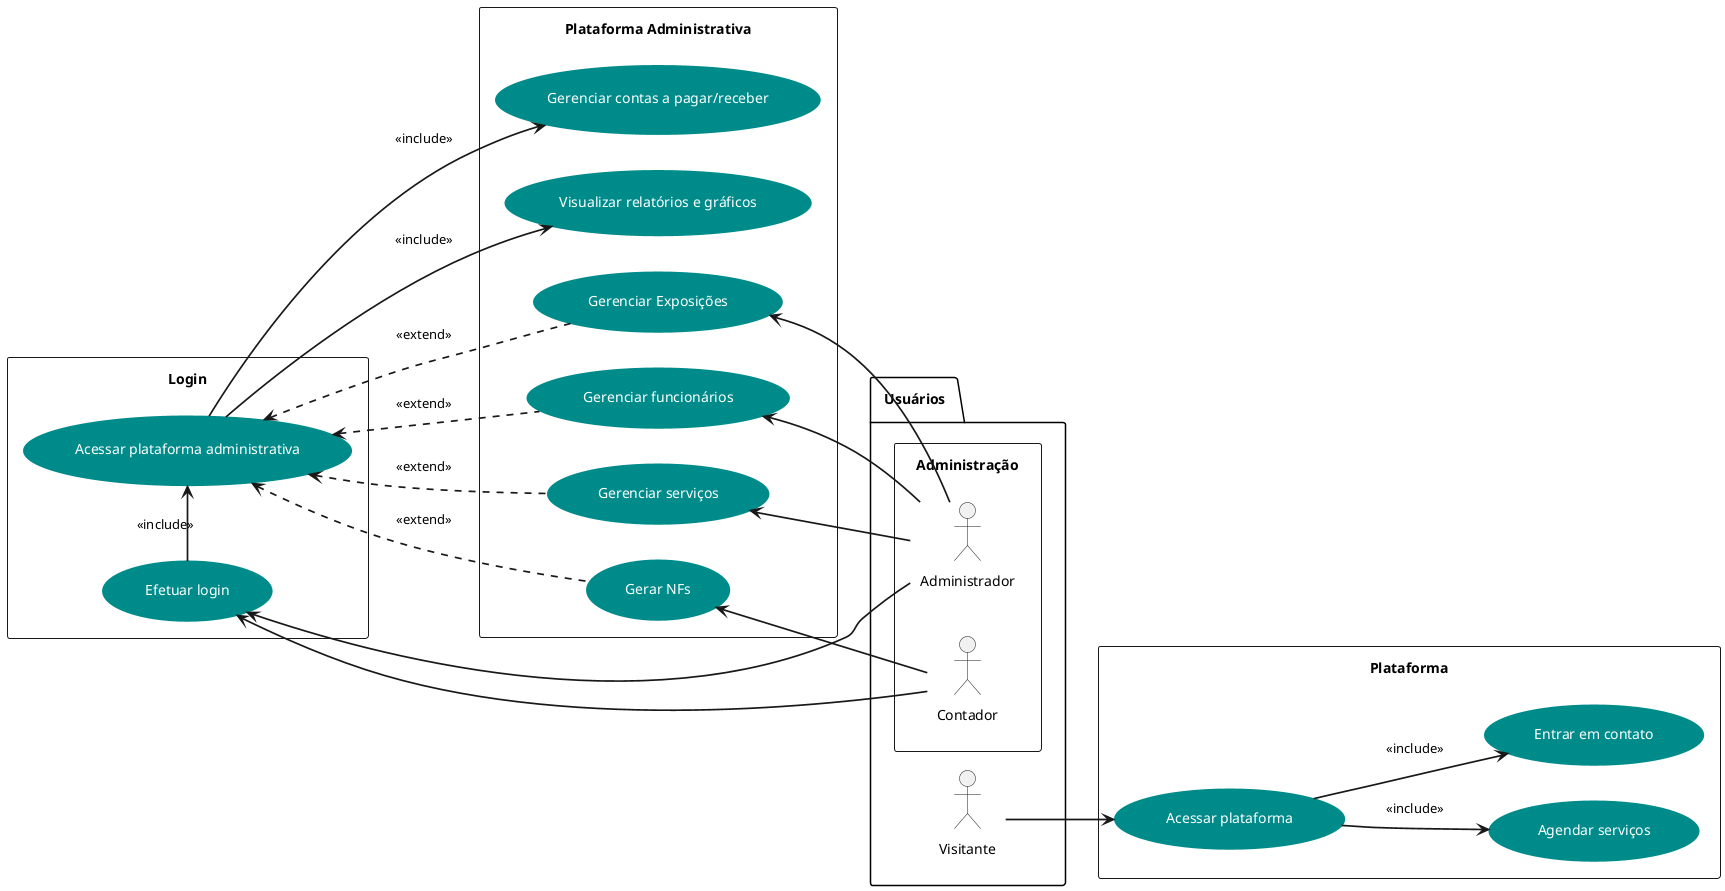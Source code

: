 @startuml ucd-v1
left to right direction
skinparam usecase {
  BackgroundColor darkcyan
  BorderColor darkcyan
  FontColor white
}

skinparam arrow {
    ArrowColor black
    Thickness 1.7
}

skinparam Linetype linear
skinparam Padding 10

package "Usuários" {
    rectangle "Administração" {
        actor "Administrador" as admin
        actor "Contador" as contador
    }
    actor "Visitante" as visitante
}


rectangle "Login" as login {
    usecase "Efetuar login" as efetuarLogin
    usecase "Acessar plataforma administrativa" as acessarAdminitstrativo
    admin -u-> (efetuarLogin)
    contador -u-> (efetuarLogin)
    (efetuarLogin) -l-> (acessarAdminitstrativo) : <<include>>
}

rectangle "Plataforma Administrativa" as plataformaAdministrativa {
    usecase "Gerenciar funcionários" as gerenciarFuncionarios
    usecase "Visualizar relatórios e gráficos" as relatoriosGraficos
    usecase "Gerenciar contas a pagar/receber" as gerenciarContas
    usecase "Gerenciar serviços" as gerenciarServicos
    usecase "Gerar NFs" as gerarNFs
    usecase "Gerenciar Exposições" as gerenciarExposicoes
    admin -u-> (gerenciarFuncionarios)
    (gerenciarFuncionarios) .u.> (acessarAdminitstrativo) : <<extend>>
    admin -u-> (gerenciarExposicoes)
    (gerenciarExposicoes) .u.> (acessarAdminitstrativo) : <<extend>>
    admin -u-> (gerenciarServicos)
    (gerenciarServicos) .u.> (acessarAdminitstrativo) : <<extend>>
    (acessarAdminitstrativo) -u-> (relatoriosGraficos) : <<include>>
    (acessarAdminitstrativo) -u-> (gerenciarContas) : <<include>>
    contador -u-> (gerarNFs)
    (gerarNFs) .u.> (acessarAdminitstrativo) : <<extend>>
}

rectangle "Plataforma" as plataforma {
    usecase "Acessar plataforma" as acessarPlataforma
    usecase "Agendar serviços" as agendarServicos
    usecase "Entrar em contato" as contato
    visitante -d-> (acessarPlataforma)
    (acessarPlataforma) -d-> (agendarServicos) : <<include>>
    (acessarPlataforma) -d-> (contato) : <<include>>
}

@enduml
